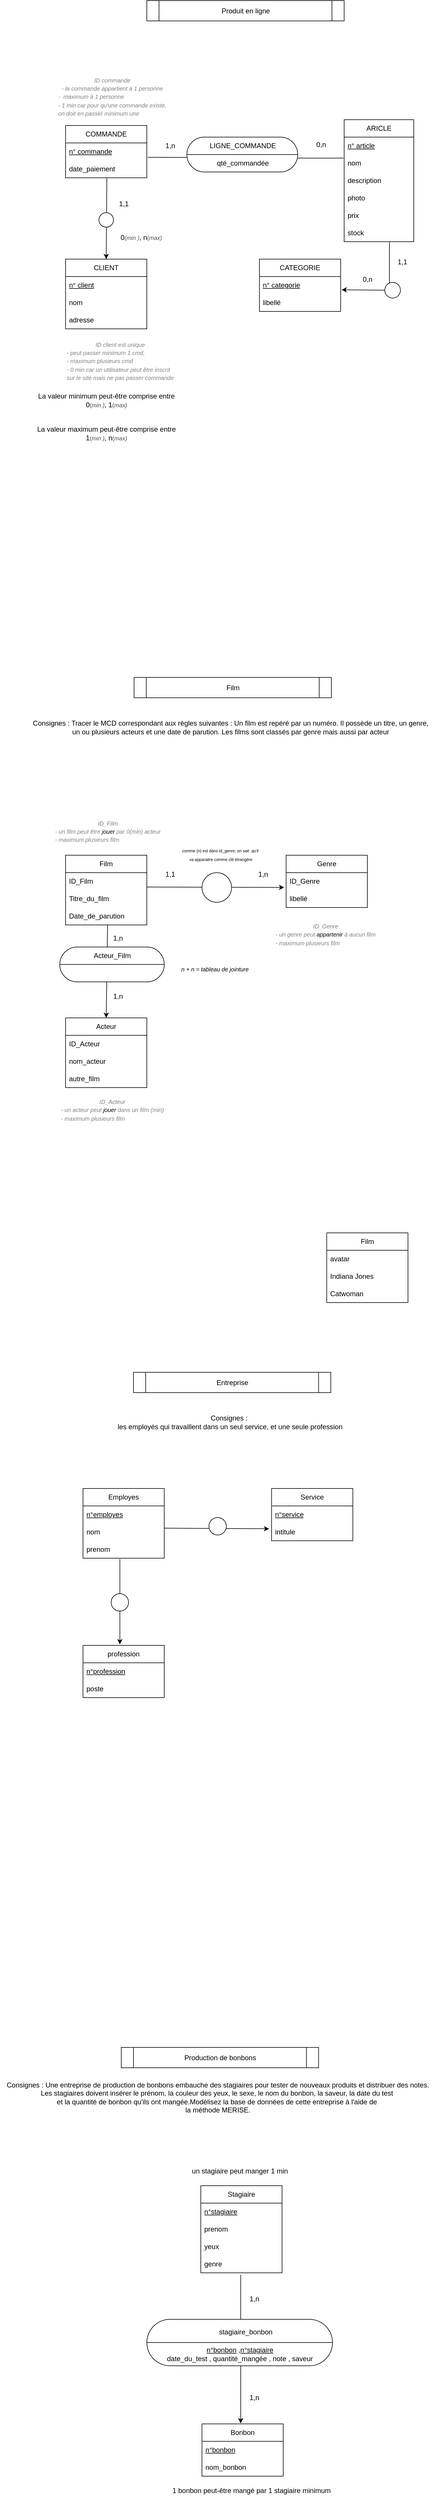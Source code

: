 <mxfile version="21.6.3" type="device">
  <diagram name="Page-1" id="EnhoBgYIvhXJ86crK59D">
    <mxGraphModel dx="1434" dy="707" grid="1" gridSize="10" guides="1" tooltips="1" connect="1" arrows="1" fold="1" page="1" pageScale="1" pageWidth="827" pageHeight="1169" math="0" shadow="0">
      <root>
        <mxCell id="0" />
        <mxCell id="1" parent="0" />
        <mxCell id="m8AHKClEKXUEh3VJ6OTH-3" value="COMMANDE" style="swimlane;fontStyle=0;childLayout=stackLayout;horizontal=1;startSize=30;horizontalStack=0;resizeParent=1;resizeParentMax=0;resizeLast=0;collapsible=1;marginBottom=0;whiteSpace=wrap;html=1;" parent="1" vertex="1">
          <mxGeometry x="130" y="254" width="140" height="90" as="geometry" />
        </mxCell>
        <mxCell id="m8AHKClEKXUEh3VJ6OTH-4" value="&lt;u&gt;n° commande&lt;/u&gt;" style="text;strokeColor=none;fillColor=none;align=left;verticalAlign=middle;spacingLeft=4;spacingRight=4;overflow=hidden;points=[[0,0.5],[1,0.5]];portConstraint=eastwest;rotatable=0;whiteSpace=wrap;html=1;" parent="m8AHKClEKXUEh3VJ6OTH-3" vertex="1">
          <mxGeometry y="30" width="140" height="30" as="geometry" />
        </mxCell>
        <mxCell id="m8AHKClEKXUEh3VJ6OTH-5" value="date_paiement" style="text;strokeColor=none;fillColor=none;align=left;verticalAlign=middle;spacingLeft=4;spacingRight=4;overflow=hidden;points=[[0,0.5],[1,0.5]];portConstraint=eastwest;rotatable=0;whiteSpace=wrap;html=1;" parent="m8AHKClEKXUEh3VJ6OTH-3" vertex="1">
          <mxGeometry y="60" width="140" height="30" as="geometry" />
        </mxCell>
        <mxCell id="m8AHKClEKXUEh3VJ6OTH-7" value="CLIENT" style="swimlane;fontStyle=0;childLayout=stackLayout;horizontal=1;startSize=30;horizontalStack=0;resizeParent=1;resizeParentMax=0;resizeLast=0;collapsible=1;marginBottom=0;whiteSpace=wrap;html=1;" parent="1" vertex="1">
          <mxGeometry x="130" y="484" width="140" height="120" as="geometry" />
        </mxCell>
        <mxCell id="m8AHKClEKXUEh3VJ6OTH-8" value="&lt;u style=&quot;border-color: var(--border-color);&quot;&gt;n° client&lt;/u&gt;" style="text;strokeColor=none;fillColor=none;align=left;verticalAlign=middle;spacingLeft=4;spacingRight=4;overflow=hidden;points=[[0,0.5],[1,0.5]];portConstraint=eastwest;rotatable=0;whiteSpace=wrap;html=1;" parent="m8AHKClEKXUEh3VJ6OTH-7" vertex="1">
          <mxGeometry y="30" width="140" height="30" as="geometry" />
        </mxCell>
        <mxCell id="m8AHKClEKXUEh3VJ6OTH-9" value="nom" style="text;strokeColor=none;fillColor=none;align=left;verticalAlign=middle;spacingLeft=4;spacingRight=4;overflow=hidden;points=[[0,0.5],[1,0.5]];portConstraint=eastwest;rotatable=0;whiteSpace=wrap;html=1;" parent="m8AHKClEKXUEh3VJ6OTH-7" vertex="1">
          <mxGeometry y="60" width="140" height="30" as="geometry" />
        </mxCell>
        <mxCell id="m8AHKClEKXUEh3VJ6OTH-10" value="adresse" style="text;strokeColor=none;fillColor=none;align=left;verticalAlign=middle;spacingLeft=4;spacingRight=4;overflow=hidden;points=[[0,0.5],[1,0.5]];portConstraint=eastwest;rotatable=0;whiteSpace=wrap;html=1;" parent="m8AHKClEKXUEh3VJ6OTH-7" vertex="1">
          <mxGeometry y="90" width="140" height="30" as="geometry" />
        </mxCell>
        <mxCell id="m8AHKClEKXUEh3VJ6OTH-20" value="" style="rounded=1;whiteSpace=wrap;html=1;arcSize=50;" parent="1" vertex="1">
          <mxGeometry x="339" y="274" width="191" height="60" as="geometry" />
        </mxCell>
        <mxCell id="m8AHKClEKXUEh3VJ6OTH-22" value="ARICLE" style="swimlane;fontStyle=0;childLayout=stackLayout;horizontal=1;startSize=30;horizontalStack=0;resizeParent=1;resizeParentMax=0;resizeLast=0;collapsible=1;marginBottom=0;whiteSpace=wrap;html=1;" parent="1" vertex="1">
          <mxGeometry x="610" y="244" width="120" height="210" as="geometry">
            <mxRectangle x="560" y="80" width="80" height="30" as="alternateBounds" />
          </mxGeometry>
        </mxCell>
        <mxCell id="m8AHKClEKXUEh3VJ6OTH-23" value="&lt;u style=&quot;border-color: var(--border-color);&quot;&gt;n° article&lt;/u&gt;" style="text;strokeColor=none;fillColor=none;align=left;verticalAlign=middle;spacingLeft=4;spacingRight=4;overflow=hidden;points=[[0,0.5],[1,0.5]];portConstraint=eastwest;rotatable=0;whiteSpace=wrap;html=1;" parent="m8AHKClEKXUEh3VJ6OTH-22" vertex="1">
          <mxGeometry y="30" width="120" height="30" as="geometry" />
        </mxCell>
        <mxCell id="m8AHKClEKXUEh3VJ6OTH-24" value="nom" style="text;strokeColor=none;fillColor=none;align=left;verticalAlign=middle;spacingLeft=4;spacingRight=4;overflow=hidden;points=[[0,0.5],[1,0.5]];portConstraint=eastwest;rotatable=0;whiteSpace=wrap;html=1;" parent="m8AHKClEKXUEh3VJ6OTH-22" vertex="1">
          <mxGeometry y="60" width="120" height="30" as="geometry" />
        </mxCell>
        <mxCell id="m8AHKClEKXUEh3VJ6OTH-25" value="description" style="text;strokeColor=none;fillColor=none;align=left;verticalAlign=middle;spacingLeft=4;spacingRight=4;overflow=hidden;points=[[0,0.5],[1,0.5]];portConstraint=eastwest;rotatable=0;whiteSpace=wrap;html=1;" parent="m8AHKClEKXUEh3VJ6OTH-22" vertex="1">
          <mxGeometry y="90" width="120" height="30" as="geometry" />
        </mxCell>
        <mxCell id="m8AHKClEKXUEh3VJ6OTH-26" value="photo" style="text;strokeColor=none;fillColor=none;align=left;verticalAlign=middle;spacingLeft=4;spacingRight=4;overflow=hidden;points=[[0,0.5],[1,0.5]];portConstraint=eastwest;rotatable=0;whiteSpace=wrap;html=1;" parent="m8AHKClEKXUEh3VJ6OTH-22" vertex="1">
          <mxGeometry y="120" width="120" height="30" as="geometry" />
        </mxCell>
        <mxCell id="m8AHKClEKXUEh3VJ6OTH-27" value="prix" style="text;strokeColor=none;fillColor=none;align=left;verticalAlign=middle;spacingLeft=4;spacingRight=4;overflow=hidden;points=[[0,0.5],[1,0.5]];portConstraint=eastwest;rotatable=0;whiteSpace=wrap;html=1;" parent="m8AHKClEKXUEh3VJ6OTH-22" vertex="1">
          <mxGeometry y="150" width="120" height="30" as="geometry" />
        </mxCell>
        <mxCell id="m8AHKClEKXUEh3VJ6OTH-28" value="stock" style="text;strokeColor=none;fillColor=none;align=left;verticalAlign=middle;spacingLeft=4;spacingRight=4;overflow=hidden;points=[[0,0.5],[1,0.5]];portConstraint=eastwest;rotatable=0;whiteSpace=wrap;html=1;" parent="m8AHKClEKXUEh3VJ6OTH-22" vertex="1">
          <mxGeometry y="180" width="120" height="30" as="geometry" />
        </mxCell>
        <mxCell id="m8AHKClEKXUEh3VJ6OTH-29" value="CATEGORIE" style="swimlane;fontStyle=0;childLayout=stackLayout;horizontal=1;startSize=30;horizontalStack=0;resizeParent=1;resizeParentMax=0;resizeLast=0;collapsible=1;marginBottom=0;whiteSpace=wrap;html=1;" parent="1" vertex="1">
          <mxGeometry x="464" y="484" width="140" height="90" as="geometry" />
        </mxCell>
        <mxCell id="m8AHKClEKXUEh3VJ6OTH-30" value="&lt;u style=&quot;border-color: var(--border-color);&quot;&gt;n° categorie&lt;/u&gt;" style="text;strokeColor=none;fillColor=none;align=left;verticalAlign=middle;spacingLeft=4;spacingRight=4;overflow=hidden;points=[[0,0.5],[1,0.5]];portConstraint=eastwest;rotatable=0;whiteSpace=wrap;html=1;" parent="m8AHKClEKXUEh3VJ6OTH-29" vertex="1">
          <mxGeometry y="30" width="140" height="30" as="geometry" />
        </mxCell>
        <mxCell id="m8AHKClEKXUEh3VJ6OTH-31" value="libellé" style="text;strokeColor=none;fillColor=none;align=left;verticalAlign=middle;spacingLeft=4;spacingRight=4;overflow=hidden;points=[[0,0.5],[1,0.5]];portConstraint=eastwest;rotatable=0;whiteSpace=wrap;html=1;" parent="m8AHKClEKXUEh3VJ6OTH-29" vertex="1">
          <mxGeometry y="60" width="140" height="30" as="geometry" />
        </mxCell>
        <mxCell id="m8AHKClEKXUEh3VJ6OTH-33" value="" style="endArrow=classic;html=1;rounded=0;exitX=0.508;exitY=1.039;exitDx=0;exitDy=0;exitPerimeter=0;entryX=0.5;entryY=0;entryDx=0;entryDy=0;" parent="1" source="m8AHKClEKXUEh3VJ6OTH-5" target="m8AHKClEKXUEh3VJ6OTH-7" edge="1">
          <mxGeometry width="50" height="50" relative="1" as="geometry">
            <mxPoint x="360" y="404" as="sourcePoint" />
            <mxPoint x="410" y="354" as="targetPoint" />
          </mxGeometry>
        </mxCell>
        <mxCell id="m8AHKClEKXUEh3VJ6OTH-16" value="" style="ellipse;whiteSpace=wrap;html=1;aspect=fixed;" parent="1" vertex="1">
          <mxGeometry x="187.5" y="404" width="25" height="25" as="geometry" />
        </mxCell>
        <mxCell id="m8AHKClEKXUEh3VJ6OTH-35" value="" style="endArrow=none;html=1;rounded=0;exitX=1.012;exitY=0.824;exitDx=0;exitDy=0;exitPerimeter=0;" parent="1" source="m8AHKClEKXUEh3VJ6OTH-4" edge="1">
          <mxGeometry width="50" height="50" relative="1" as="geometry">
            <mxPoint x="360" y="404" as="sourcePoint" />
            <mxPoint x="340" y="309" as="targetPoint" />
          </mxGeometry>
        </mxCell>
        <mxCell id="m8AHKClEKXUEh3VJ6OTH-36" value="" style="endArrow=none;html=1;rounded=0;entryX=0.998;entryY=0.603;entryDx=0;entryDy=0;exitX=-0.01;exitY=0.206;exitDx=0;exitDy=0;exitPerimeter=0;entryPerimeter=0;" parent="1" source="m8AHKClEKXUEh3VJ6OTH-24" target="m8AHKClEKXUEh3VJ6OTH-20" edge="1">
          <mxGeometry width="50" height="50" relative="1" as="geometry">
            <mxPoint x="340" y="364" as="sourcePoint" />
            <mxPoint x="390" y="314" as="targetPoint" />
          </mxGeometry>
        </mxCell>
        <mxCell id="m8AHKClEKXUEh3VJ6OTH-37" value="" style="endArrow=none;html=1;rounded=0;entryX=0.65;entryY=1.038;entryDx=0;entryDy=0;entryPerimeter=0;" parent="1" target="m8AHKClEKXUEh3VJ6OTH-28" edge="1">
          <mxGeometry width="50" height="50" relative="1" as="geometry">
            <mxPoint x="688" y="534" as="sourcePoint" />
            <mxPoint x="380" y="284" as="targetPoint" />
          </mxGeometry>
        </mxCell>
        <mxCell id="m8AHKClEKXUEh3VJ6OTH-38" value="" style="ellipse;whiteSpace=wrap;html=1;aspect=fixed;" parent="1" vertex="1">
          <mxGeometry x="680" y="524" width="27" height="27" as="geometry" />
        </mxCell>
        <mxCell id="m8AHKClEKXUEh3VJ6OTH-40" value="" style="endArrow=classic;html=1;rounded=0;exitX=0;exitY=0.5;exitDx=0;exitDy=0;entryX=1.011;entryY=0.76;entryDx=0;entryDy=0;entryPerimeter=0;" parent="1" source="m8AHKClEKXUEh3VJ6OTH-38" target="m8AHKClEKXUEh3VJ6OTH-30" edge="1">
          <mxGeometry width="50" height="50" relative="1" as="geometry">
            <mxPoint x="600" y="484" as="sourcePoint" />
            <mxPoint x="650" y="434" as="targetPoint" />
          </mxGeometry>
        </mxCell>
        <mxCell id="m8AHKClEKXUEh3VJ6OTH-41" value="" style="endArrow=none;html=1;rounded=0;exitX=0;exitY=0.5;exitDx=0;exitDy=0;entryX=1;entryY=0.5;entryDx=0;entryDy=0;" parent="1" source="m8AHKClEKXUEh3VJ6OTH-20" target="m8AHKClEKXUEh3VJ6OTH-20" edge="1">
          <mxGeometry width="50" height="50" relative="1" as="geometry">
            <mxPoint x="410" y="424" as="sourcePoint" />
            <mxPoint x="460" y="374" as="targetPoint" />
          </mxGeometry>
        </mxCell>
        <mxCell id="m8AHKClEKXUEh3VJ6OTH-42" value="LIGNE_COMMANDE" style="text;html=1;align=center;verticalAlign=middle;resizable=0;points=[];autosize=1;strokeColor=none;fillColor=none;" parent="1" vertex="1">
          <mxGeometry x="364.5" y="274" width="140" height="30" as="geometry" />
        </mxCell>
        <mxCell id="m8AHKClEKXUEh3VJ6OTH-43" value="qté_commandée" style="text;html=1;align=center;verticalAlign=middle;resizable=0;points=[];autosize=1;strokeColor=none;fillColor=none;" parent="1" vertex="1">
          <mxGeometry x="379.5" y="304" width="110" height="30" as="geometry" />
        </mxCell>
        <mxCell id="m8AHKClEKXUEh3VJ6OTH-44" value="1,1" style="text;html=1;align=center;verticalAlign=middle;resizable=0;points=[];autosize=1;strokeColor=none;fillColor=none;" parent="1" vertex="1">
          <mxGeometry x="210" y="374" width="40" height="30" as="geometry" />
        </mxCell>
        <mxCell id="m8AHKClEKXUEh3VJ6OTH-45" value="&lt;font style=&quot;&quot;&gt;0&lt;/font&gt;&lt;font color=&quot;#4d4d4d&quot; style=&quot;font-size: 10px;&quot;&gt;(&lt;i&gt;min )&lt;/i&gt;&lt;/font&gt;, n&lt;font color=&quot;#4d4d4d&quot; style=&quot;font-size: 10px;&quot;&gt;(&lt;i style=&quot;border-color: var(--border-color);&quot;&gt;max)&lt;/i&gt;&lt;/font&gt;" style="text;html=1;align=center;verticalAlign=middle;resizable=0;points=[];autosize=1;strokeColor=none;fillColor=none;" parent="1" vertex="1">
          <mxGeometry x="215" y="432" width="90" height="30" as="geometry" />
        </mxCell>
        <mxCell id="m8AHKClEKXUEh3VJ6OTH-46" value="1,n" style="text;html=1;align=center;verticalAlign=middle;resizable=0;points=[];autosize=1;strokeColor=none;fillColor=none;" parent="1" vertex="1">
          <mxGeometry x="290" y="274" width="40" height="30" as="geometry" />
        </mxCell>
        <mxCell id="m8AHKClEKXUEh3VJ6OTH-47" value="0,n" style="text;html=1;align=center;verticalAlign=middle;resizable=0;points=[];autosize=1;strokeColor=none;fillColor=none;" parent="1" vertex="1">
          <mxGeometry x="550" y="272" width="40" height="30" as="geometry" />
        </mxCell>
        <mxCell id="m8AHKClEKXUEh3VJ6OTH-48" value="1,1" style="text;html=1;align=center;verticalAlign=middle;resizable=0;points=[];autosize=1;strokeColor=none;fillColor=none;" parent="1" vertex="1">
          <mxGeometry x="690" y="474" width="40" height="30" as="geometry" />
        </mxCell>
        <mxCell id="m8AHKClEKXUEh3VJ6OTH-49" value="0,n" style="text;html=1;align=center;verticalAlign=middle;resizable=0;points=[];autosize=1;strokeColor=none;fillColor=none;" parent="1" vertex="1">
          <mxGeometry x="630" y="504" width="40" height="30" as="geometry" />
        </mxCell>
        <mxCell id="m8AHKClEKXUEh3VJ6OTH-50" value="&lt;div style=&quot;text-align: center;&quot;&gt;&lt;i style=&quot;background-color: initial;&quot;&gt;&lt;font style=&quot;font-size: 10px;&quot; color=&quot;#808080&quot;&gt;ID client est unique&lt;/font&gt;&lt;/i&gt;&lt;/div&gt;&lt;i&gt;&lt;font style=&quot;font-size: 10px;&quot; color=&quot;#808080&quot;&gt;- peut passer minimum 1 cmd, &lt;br&gt;- maximum plusieurs cmd&lt;br&gt;- 0 min car un utilisateur peut être inscrit &lt;br&gt;sur le site mais ne pas passer commande&lt;br&gt;&lt;/font&gt;&lt;/i&gt;" style="text;html=1;align=left;verticalAlign=middle;resizable=0;points=[];autosize=1;strokeColor=none;fillColor=none;" parent="1" vertex="1">
          <mxGeometry x="130" y="614" width="210" height="90" as="geometry" />
        </mxCell>
        <mxCell id="m8AHKClEKXUEh3VJ6OTH-51" value="&lt;i style=&quot;border-color: var(--border-color);&quot;&gt;&lt;font style=&quot;border-color: var(--border-color); font-size: 10px;&quot; color=&quot;#808080&quot;&gt;ID commande&lt;br&gt;&lt;i style=&quot;text-align: left; background-color: initial; color: rgb(0, 0, 0); font-size: 12px; border-color: var(--border-color);&quot;&gt;&lt;font style=&quot;border-color: var(--border-color); font-size: 10px;&quot; color=&quot;#808080&quot;&gt;- la commande appartient à 1 personne&lt;/font&gt;&lt;/i&gt;&lt;br&gt;&lt;div style=&quot;text-align: left;&quot;&gt;&lt;i style=&quot;background-color: initial; color: rgb(0, 0, 0); font-size: 12px; border-color: var(--border-color);&quot;&gt;&lt;font style=&quot;border-color: var(--border-color); font-size: 10px;&quot; color=&quot;#808080&quot;&gt;-&amp;nbsp; maximum à 1 personne&lt;/font&gt;&lt;/i&gt;&lt;/div&gt;&lt;div style=&quot;text-align: left;&quot;&gt;&lt;i style=&quot;background-color: initial; color: rgb(0, 0, 0); font-size: 12px; border-color: var(--border-color);&quot;&gt;&lt;font style=&quot;border-color: var(--border-color); font-size: 10px;&quot; color=&quot;#808080&quot;&gt;&lt;i style=&quot;border-color: var(--border-color); color: rgb(0, 0, 0); font-size: 12px;&quot;&gt;&lt;font style=&quot;border-color: var(--border-color); font-size: 10px;&quot; color=&quot;#808080&quot;&gt;- 1 min car pour qu&#39;une commande existe,&lt;br style=&quot;border-color: var(--border-color);&quot;&gt;on doit en passer minimum une&lt;/font&gt;&lt;/i&gt;&lt;br&gt;&lt;/font&gt;&lt;/i&gt;&lt;/div&gt;&lt;/font&gt;&lt;/i&gt;" style="text;html=1;align=center;verticalAlign=middle;resizable=0;points=[];autosize=1;strokeColor=none;fillColor=none;" parent="1" vertex="1">
          <mxGeometry x="105" y="159" width="210" height="90" as="geometry" />
        </mxCell>
        <mxCell id="m8AHKClEKXUEh3VJ6OTH-52" value="La valeur minimum peut-être comprise entre&lt;br&gt;&lt;font style=&quot;border-color: var(--border-color); color: rgb(0, 0, 0); font-family: Helvetica; font-size: 12px; font-style: normal; font-variant-ligatures: normal; font-variant-caps: normal; font-weight: 400; letter-spacing: normal; orphans: 2; text-align: center; text-indent: 0px; text-transform: none; widows: 2; word-spacing: 0px; -webkit-text-stroke-width: 0px; background-color: rgb(251, 251, 251); text-decoration-thickness: initial; text-decoration-style: initial; text-decoration-color: initial;&quot;&gt;0&lt;/font&gt;&lt;font style=&quot;border-color: var(--border-color); font-family: Helvetica; font-style: normal; font-variant-ligatures: normal; font-variant-caps: normal; font-weight: 400; letter-spacing: normal; orphans: 2; text-align: center; text-indent: 0px; text-transform: none; widows: 2; word-spacing: 0px; -webkit-text-stroke-width: 0px; background-color: rgb(251, 251, 251); text-decoration-thickness: initial; text-decoration-style: initial; text-decoration-color: initial; font-size: 10px;&quot; color=&quot;#4d4d4d&quot;&gt;(&lt;i style=&quot;border-color: var(--border-color);&quot;&gt;min )&lt;/i&gt;&lt;/font&gt;&lt;span style=&quot;color: rgb(0, 0, 0); font-family: Helvetica; font-size: 12px; font-style: normal; font-variant-ligatures: normal; font-variant-caps: normal; font-weight: 400; letter-spacing: normal; orphans: 2; text-align: center; text-indent: 0px; text-transform: none; widows: 2; word-spacing: 0px; -webkit-text-stroke-width: 0px; background-color: rgb(251, 251, 251); text-decoration-thickness: initial; text-decoration-style: initial; text-decoration-color: initial; float: none; display: inline !important;&quot;&gt;, 1&lt;/span&gt;&lt;font style=&quot;border-color: var(--border-color); font-family: Helvetica; font-style: normal; font-variant-ligatures: normal; font-variant-caps: normal; font-weight: 400; letter-spacing: normal; orphans: 2; text-align: center; text-indent: 0px; text-transform: none; widows: 2; word-spacing: 0px; -webkit-text-stroke-width: 0px; background-color: rgb(251, 251, 251); text-decoration-thickness: initial; text-decoration-style: initial; text-decoration-color: initial; font-size: 10px;&quot; color=&quot;#4d4d4d&quot;&gt;(&lt;i style=&quot;border-color: var(--border-color);&quot;&gt;max)&lt;/i&gt;&lt;/font&gt;&lt;br&gt;" style="text;html=1;align=center;verticalAlign=middle;resizable=0;points=[];autosize=1;strokeColor=none;fillColor=none;" parent="1" vertex="1">
          <mxGeometry x="70" y="707" width="260" height="40" as="geometry" />
        </mxCell>
        <mxCell id="m8AHKClEKXUEh3VJ6OTH-53" value="La valeur maximum peut-être comprise entre&lt;br style=&quot;border-color: var(--border-color);&quot;&gt;&lt;font style=&quot;border-color: var(--border-color);&quot;&gt;1&lt;/font&gt;&lt;font style=&quot;border-color: var(--border-color); font-size: 10px;&quot; color=&quot;#4d4d4d&quot;&gt;(&lt;i style=&quot;border-color: var(--border-color);&quot;&gt;min )&lt;/i&gt;&lt;/font&gt;, n&lt;font style=&quot;border-color: var(--border-color); font-size: 10px;&quot; color=&quot;#4d4d4d&quot;&gt;(&lt;i style=&quot;border-color: var(--border-color);&quot;&gt;max)&lt;/i&gt;&lt;/font&gt;" style="text;html=1;align=center;verticalAlign=middle;resizable=0;points=[];autosize=1;strokeColor=none;fillColor=none;" parent="1" vertex="1">
          <mxGeometry x="70" y="764" width="260" height="40" as="geometry" />
        </mxCell>
        <mxCell id="m8AHKClEKXUEh3VJ6OTH-57" value="" style="shape=process;whiteSpace=wrap;html=1;backgroundOutline=1;size=0.062;" parent="1" vertex="1">
          <mxGeometry x="270" y="39" width="340" height="35" as="geometry" />
        </mxCell>
        <mxCell id="m8AHKClEKXUEh3VJ6OTH-58" value="Produit en ligne" style="text;html=1;align=center;verticalAlign=middle;resizable=0;points=[];autosize=1;strokeColor=none;fillColor=none;" parent="1" vertex="1">
          <mxGeometry x="385" y="41.5" width="110" height="30" as="geometry" />
        </mxCell>
        <mxCell id="m8AHKClEKXUEh3VJ6OTH-59" value="" style="shape=process;whiteSpace=wrap;html=1;backgroundOutline=1;size=0.062;" parent="1" vertex="1">
          <mxGeometry x="248" y="1204" width="340" height="35" as="geometry" />
        </mxCell>
        <mxCell id="m8AHKClEKXUEh3VJ6OTH-60" value="Film" style="text;html=1;align=center;verticalAlign=middle;resizable=0;points=[];autosize=1;strokeColor=none;fillColor=none;" parent="1" vertex="1">
          <mxGeometry x="393" y="1206.5" width="50" height="30" as="geometry" />
        </mxCell>
        <mxCell id="m8AHKClEKXUEh3VJ6OTH-62" value="Film" style="swimlane;fontStyle=0;childLayout=stackLayout;horizontal=1;startSize=30;horizontalStack=0;resizeParent=1;resizeParentMax=0;resizeLast=0;collapsible=1;marginBottom=0;whiteSpace=wrap;html=1;" parent="1" vertex="1">
          <mxGeometry x="130" y="1510" width="140" height="120" as="geometry" />
        </mxCell>
        <mxCell id="m8AHKClEKXUEh3VJ6OTH-63" value="&lt;span style=&quot;&quot;&gt;ID_Film&lt;/span&gt;" style="text;strokeColor=none;fillColor=none;align=left;verticalAlign=middle;spacingLeft=4;spacingRight=4;overflow=hidden;points=[[0,0.5],[1,0.5]];portConstraint=eastwest;rotatable=0;whiteSpace=wrap;html=1;labelBackgroundColor=none;" parent="m8AHKClEKXUEh3VJ6OTH-62" vertex="1">
          <mxGeometry y="30" width="140" height="30" as="geometry" />
        </mxCell>
        <mxCell id="m8AHKClEKXUEh3VJ6OTH-90" value="Titre_du_film" style="text;strokeColor=none;fillColor=none;align=left;verticalAlign=middle;spacingLeft=4;spacingRight=4;overflow=hidden;points=[[0,0.5],[1,0.5]];portConstraint=eastwest;rotatable=0;whiteSpace=wrap;html=1;" parent="m8AHKClEKXUEh3VJ6OTH-62" vertex="1">
          <mxGeometry y="60" width="140" height="30" as="geometry" />
        </mxCell>
        <mxCell id="m8AHKClEKXUEh3VJ6OTH-64" value="Date_de_parution" style="text;strokeColor=none;fillColor=none;align=left;verticalAlign=middle;spacingLeft=4;spacingRight=4;overflow=hidden;points=[[0,0.5],[1,0.5]];portConstraint=eastwest;rotatable=0;whiteSpace=wrap;html=1;" parent="m8AHKClEKXUEh3VJ6OTH-62" vertex="1">
          <mxGeometry y="90" width="140" height="30" as="geometry" />
        </mxCell>
        <mxCell id="m8AHKClEKXUEh3VJ6OTH-66" value="Genre" style="swimlane;fontStyle=0;childLayout=stackLayout;horizontal=1;startSize=30;horizontalStack=0;resizeParent=1;resizeParentMax=0;resizeLast=0;collapsible=1;marginBottom=0;whiteSpace=wrap;html=1;" parent="1" vertex="1">
          <mxGeometry x="510" y="1510" width="140" height="90" as="geometry" />
        </mxCell>
        <mxCell id="m8AHKClEKXUEh3VJ6OTH-67" value="ID_Genre" style="text;strokeColor=none;fillColor=none;align=left;verticalAlign=middle;spacingLeft=4;spacingRight=4;overflow=hidden;points=[[0,0.5],[1,0.5]];portConstraint=eastwest;rotatable=0;whiteSpace=wrap;html=1;" parent="m8AHKClEKXUEh3VJ6OTH-66" vertex="1">
          <mxGeometry y="30" width="140" height="30" as="geometry" />
        </mxCell>
        <mxCell id="m8AHKClEKXUEh3VJ6OTH-68" value="libellé" style="text;strokeColor=none;fillColor=none;align=left;verticalAlign=middle;spacingLeft=4;spacingRight=4;overflow=hidden;points=[[0,0.5],[1,0.5]];portConstraint=eastwest;rotatable=0;whiteSpace=wrap;html=1;" parent="m8AHKClEKXUEh3VJ6OTH-66" vertex="1">
          <mxGeometry y="60" width="140" height="30" as="geometry" />
        </mxCell>
        <mxCell id="m8AHKClEKXUEh3VJ6OTH-88" style="edgeStyle=orthogonalEdgeStyle;rounded=0;orthogonalLoop=1;jettySize=auto;html=1;exitX=0.5;exitY=0;exitDx=0;exitDy=0;" parent="1" source="m8AHKClEKXUEh3VJ6OTH-70" edge="1">
          <mxGeometry relative="1" as="geometry">
            <mxPoint x="200.286" y="1789.714" as="targetPoint" />
          </mxGeometry>
        </mxCell>
        <mxCell id="m8AHKClEKXUEh3VJ6OTH-70" value="Acteur" style="swimlane;fontStyle=0;childLayout=stackLayout;horizontal=1;startSize=30;horizontalStack=0;resizeParent=1;resizeParentMax=0;resizeLast=0;collapsible=1;marginBottom=0;whiteSpace=wrap;html=1;" parent="1" vertex="1">
          <mxGeometry x="130" y="1790" width="140" height="120" as="geometry" />
        </mxCell>
        <mxCell id="m8AHKClEKXUEh3VJ6OTH-71" value="ID_Acteur" style="text;strokeColor=none;fillColor=none;align=left;verticalAlign=middle;spacingLeft=4;spacingRight=4;overflow=hidden;points=[[0,0.5],[1,0.5]];portConstraint=eastwest;rotatable=0;whiteSpace=wrap;html=1;" parent="m8AHKClEKXUEh3VJ6OTH-70" vertex="1">
          <mxGeometry y="30" width="140" height="30" as="geometry" />
        </mxCell>
        <mxCell id="m8AHKClEKXUEh3VJ6OTH-72" value="nom_acteur" style="text;strokeColor=none;fillColor=none;align=left;verticalAlign=middle;spacingLeft=4;spacingRight=4;overflow=hidden;points=[[0,0.5],[1,0.5]];portConstraint=eastwest;rotatable=0;whiteSpace=wrap;html=1;" parent="m8AHKClEKXUEh3VJ6OTH-70" vertex="1">
          <mxGeometry y="60" width="140" height="30" as="geometry" />
        </mxCell>
        <mxCell id="m8AHKClEKXUEh3VJ6OTH-73" value="autre_film" style="text;strokeColor=none;fillColor=none;align=left;verticalAlign=middle;spacingLeft=4;spacingRight=4;overflow=hidden;points=[[0,0.5],[1,0.5]];portConstraint=eastwest;rotatable=0;whiteSpace=wrap;html=1;" parent="m8AHKClEKXUEh3VJ6OTH-70" vertex="1">
          <mxGeometry y="90" width="140" height="30" as="geometry" />
        </mxCell>
        <mxCell id="m8AHKClEKXUEh3VJ6OTH-74" value="" style="endArrow=classic;html=1;rounded=0;exitX=1.002;exitY=0.824;exitDx=0;exitDy=0;exitPerimeter=0;entryX=-0.023;entryY=0.848;entryDx=0;entryDy=0;entryPerimeter=0;" parent="1" source="m8AHKClEKXUEh3VJ6OTH-63" target="m8AHKClEKXUEh3VJ6OTH-67" edge="1">
          <mxGeometry width="50" height="50" relative="1" as="geometry">
            <mxPoint x="480" y="1550" as="sourcePoint" />
            <mxPoint x="530" y="1500" as="targetPoint" />
          </mxGeometry>
        </mxCell>
        <mxCell id="m8AHKClEKXUEh3VJ6OTH-75" value="1,n" style="text;html=1;align=center;verticalAlign=middle;resizable=0;points=[];autosize=1;strokeColor=none;fillColor=none;" parent="1" vertex="1">
          <mxGeometry x="450" y="1528" width="40" height="30" as="geometry" />
        </mxCell>
        <mxCell id="m8AHKClEKXUEh3VJ6OTH-76" value="1,1" style="text;html=1;align=center;verticalAlign=middle;resizable=0;points=[];autosize=1;strokeColor=none;fillColor=none;" parent="1" vertex="1">
          <mxGeometry x="290" y="1528" width="40" height="30" as="geometry" />
        </mxCell>
        <mxCell id="m8AHKClEKXUEh3VJ6OTH-77" value="" style="ellipse;whiteSpace=wrap;html=1;aspect=fixed;" parent="1" vertex="1">
          <mxGeometry x="365" y="1540" width="51" height="51" as="geometry" />
        </mxCell>
        <mxCell id="m8AHKClEKXUEh3VJ6OTH-79" value="" style="endArrow=classic;html=1;rounded=0;entryX=0.5;entryY=0;entryDx=0;entryDy=0;exitX=0.517;exitY=0.99;exitDx=0;exitDy=0;exitPerimeter=0;" parent="1" source="m8AHKClEKXUEh3VJ6OTH-64" target="m8AHKClEKXUEh3VJ6OTH-70" edge="1">
          <mxGeometry width="50" height="50" relative="1" as="geometry">
            <mxPoint x="203" y="1600" as="sourcePoint" />
            <mxPoint x="530" y="1640" as="targetPoint" />
          </mxGeometry>
        </mxCell>
        <mxCell id="m8AHKClEKXUEh3VJ6OTH-82" value="1,n" style="text;html=1;align=center;verticalAlign=middle;resizable=0;points=[];autosize=1;strokeColor=none;fillColor=none;" parent="1" vertex="1">
          <mxGeometry x="200" y="1738" width="40" height="30" as="geometry" />
        </mxCell>
        <mxCell id="m8AHKClEKXUEh3VJ6OTH-83" value="1,n" style="text;html=1;align=center;verticalAlign=middle;resizable=0;points=[];autosize=1;strokeColor=none;fillColor=none;" parent="1" vertex="1">
          <mxGeometry x="200" y="1638" width="40" height="30" as="geometry" />
        </mxCell>
        <mxCell id="m8AHKClEKXUEh3VJ6OTH-84" value="Film" style="swimlane;fontStyle=0;childLayout=stackLayout;horizontal=1;startSize=30;horizontalStack=0;resizeParent=1;resizeParentMax=0;resizeLast=0;collapsible=1;marginBottom=0;whiteSpace=wrap;html=1;" parent="1" vertex="1">
          <mxGeometry x="580" y="2160" width="140" height="120" as="geometry" />
        </mxCell>
        <mxCell id="m8AHKClEKXUEh3VJ6OTH-85" value="avatar" style="text;strokeColor=none;fillColor=none;align=left;verticalAlign=middle;spacingLeft=4;spacingRight=4;overflow=hidden;points=[[0,0.5],[1,0.5]];portConstraint=eastwest;rotatable=0;whiteSpace=wrap;html=1;" parent="m8AHKClEKXUEh3VJ6OTH-84" vertex="1">
          <mxGeometry y="30" width="140" height="30" as="geometry" />
        </mxCell>
        <mxCell id="m8AHKClEKXUEh3VJ6OTH-86" value="Indiana Jones" style="text;strokeColor=none;fillColor=none;align=left;verticalAlign=middle;spacingLeft=4;spacingRight=4;overflow=hidden;points=[[0,0.5],[1,0.5]];portConstraint=eastwest;rotatable=0;whiteSpace=wrap;html=1;" parent="m8AHKClEKXUEh3VJ6OTH-84" vertex="1">
          <mxGeometry y="60" width="140" height="30" as="geometry" />
        </mxCell>
        <mxCell id="m8AHKClEKXUEh3VJ6OTH-87" value="Catwoman" style="text;strokeColor=none;fillColor=none;align=left;verticalAlign=middle;spacingLeft=4;spacingRight=4;overflow=hidden;points=[[0,0.5],[1,0.5]];portConstraint=eastwest;rotatable=0;whiteSpace=wrap;html=1;" parent="m8AHKClEKXUEh3VJ6OTH-84" vertex="1">
          <mxGeometry y="90" width="140" height="30" as="geometry" />
        </mxCell>
        <mxCell id="m8AHKClEKXUEh3VJ6OTH-91" value="&lt;div style=&quot;text-align: center;&quot;&gt;&lt;i style=&quot;background-color: initial;&quot;&gt;&lt;font style=&quot;font-size: 10px;&quot; color=&quot;#808080&quot;&gt;ID_Genre&lt;/font&gt;&lt;/i&gt;&lt;/div&gt;&lt;i&gt;&lt;font style=&quot;font-size: 10px;&quot; color=&quot;#808080&quot;&gt;- un genre peut &lt;/font&gt;&lt;font style=&quot;font-size: 10px;&quot;&gt;appartenir&lt;/font&gt;&lt;font style=&quot;font-size: 10px;&quot; color=&quot;#808080&quot;&gt; à aucun film&lt;br&gt;- maximum plusieurs film&lt;br&gt;&lt;br&gt;&lt;/font&gt;&lt;/i&gt;" style="text;html=1;align=left;verticalAlign=middle;resizable=0;points=[];autosize=1;strokeColor=none;fillColor=none;" parent="1" vertex="1">
          <mxGeometry x="490" y="1618" width="200" height="70" as="geometry" />
        </mxCell>
        <mxCell id="m8AHKClEKXUEh3VJ6OTH-92" value="&lt;div style=&quot;text-align: center;&quot;&gt;&lt;i style=&quot;background-color: initial;&quot;&gt;&lt;font style=&quot;font-size: 10px;&quot; color=&quot;#808080&quot;&gt;ID_Acteur&lt;/font&gt;&lt;/i&gt;&lt;/div&gt;&lt;i&gt;&lt;font style=&quot;font-size: 10px;&quot; color=&quot;#808080&quot;&gt;- un acteur peut &lt;/font&gt;&lt;font style=&quot;font-size: 10px;&quot;&gt;jouer&lt;/font&gt;&lt;font style=&quot;font-size: 10px;&quot; color=&quot;#808080&quot;&gt; dans un film (min)&lt;br&gt;- maximum plusieurs film&lt;br&gt;&lt;br&gt;&lt;/font&gt;&lt;/i&gt;" style="text;html=1;align=left;verticalAlign=middle;resizable=0;points=[];autosize=1;strokeColor=none;fillColor=none;" parent="1" vertex="1">
          <mxGeometry x="120" y="1920" width="200" height="70" as="geometry" />
        </mxCell>
        <mxCell id="m8AHKClEKXUEh3VJ6OTH-94" value="&lt;i&gt;&lt;font style=&quot;font-size: 10px;&quot;&gt;n + n = tableau de jointure&lt;/font&gt;&lt;/i&gt;" style="text;html=1;align=center;verticalAlign=middle;resizable=0;points=[];autosize=1;strokeColor=none;fillColor=none;" parent="1" vertex="1">
          <mxGeometry x="317" y="1690.5" width="140" height="30" as="geometry" />
        </mxCell>
        <mxCell id="m8AHKClEKXUEh3VJ6OTH-95" value="&lt;div style=&quot;text-align: center;&quot;&gt;&lt;i style=&quot;background-color: initial;&quot;&gt;&lt;font style=&quot;font-size: 10px;&quot; color=&quot;#808080&quot;&gt;ID_Film&lt;/font&gt;&lt;/i&gt;&lt;/div&gt;&lt;i&gt;&lt;font style=&quot;font-size: 10px;&quot; color=&quot;#808080&quot;&gt;- un film peut être&amp;nbsp;&lt;/font&gt;&lt;font style=&quot;font-size: 10px;&quot;&gt;jouer&lt;/font&gt;&lt;font style=&quot;font-size: 10px;&quot; color=&quot;#808080&quot;&gt; par 0(min) acteur&lt;br&gt;- maximum plusieurs film&lt;br&gt;&lt;br&gt;&lt;br&gt;&lt;/font&gt;&lt;/i&gt;" style="text;html=1;align=left;verticalAlign=middle;resizable=0;points=[];autosize=1;strokeColor=none;fillColor=none;" parent="1" vertex="1">
          <mxGeometry x="110" y="1438" width="210" height="90" as="geometry" />
        </mxCell>
        <mxCell id="m8AHKClEKXUEh3VJ6OTH-96" value="&lt;div&gt;Consignes : Tracer le MCD correspondant aux règles suivantes :&amp;nbsp;&lt;span style=&quot;background-color: initial;&quot;&gt;Un film est repéré par un numéro. Il possède un titre, un genre,&lt;br&gt;un ou plusieurs acteurs et une date de parution. Les films sont classés par genre mais aussi par acteur&lt;/span&gt;&lt;/div&gt;" style="text;html=1;align=center;verticalAlign=middle;resizable=0;points=[];autosize=1;strokeColor=none;fillColor=none;" parent="1" vertex="1">
          <mxGeometry x="59" y="1270" width="710" height="40" as="geometry" />
        </mxCell>
        <mxCell id="m8AHKClEKXUEh3VJ6OTH-97" value="" style="shape=process;whiteSpace=wrap;html=1;backgroundOutline=1;size=0.062;" parent="1" vertex="1">
          <mxGeometry x="247" y="2400" width="340" height="35" as="geometry" />
        </mxCell>
        <mxCell id="m8AHKClEKXUEh3VJ6OTH-98" value="Entreprise" style="text;html=1;align=center;verticalAlign=middle;resizable=0;points=[];autosize=1;strokeColor=none;fillColor=none;" parent="1" vertex="1">
          <mxGeometry x="377" y="2402.5" width="80" height="30" as="geometry" />
        </mxCell>
        <mxCell id="m8AHKClEKXUEh3VJ6OTH-99" value="&lt;div&gt;Consignes :&amp;nbsp;&lt;/div&gt;les employés qui travaillent dans un seul service, et une seule profession" style="text;html=1;align=center;verticalAlign=middle;resizable=0;points=[];autosize=1;strokeColor=none;fillColor=none;" parent="1" vertex="1">
          <mxGeometry x="208" y="2466" width="410" height="40" as="geometry" />
        </mxCell>
        <mxCell id="m8AHKClEKXUEh3VJ6OTH-100" value="Employes" style="swimlane;fontStyle=0;childLayout=stackLayout;horizontal=1;startSize=30;horizontalStack=0;resizeParent=1;resizeParentMax=0;resizeLast=0;collapsible=1;marginBottom=0;whiteSpace=wrap;html=1;" parent="1" vertex="1">
          <mxGeometry x="160" y="2600" width="140" height="120" as="geometry" />
        </mxCell>
        <mxCell id="m8AHKClEKXUEh3VJ6OTH-101" value="&lt;u&gt;n°employes&lt;/u&gt;" style="text;strokeColor=none;fillColor=none;align=left;verticalAlign=middle;spacingLeft=4;spacingRight=4;overflow=hidden;points=[[0,0.5],[1,0.5]];portConstraint=eastwest;rotatable=0;whiteSpace=wrap;html=1;" parent="m8AHKClEKXUEh3VJ6OTH-100" vertex="1">
          <mxGeometry y="30" width="140" height="30" as="geometry" />
        </mxCell>
        <mxCell id="m8AHKClEKXUEh3VJ6OTH-102" value="nom" style="text;strokeColor=none;fillColor=none;align=left;verticalAlign=middle;spacingLeft=4;spacingRight=4;overflow=hidden;points=[[0,0.5],[1,0.5]];portConstraint=eastwest;rotatable=0;whiteSpace=wrap;html=1;" parent="m8AHKClEKXUEh3VJ6OTH-100" vertex="1">
          <mxGeometry y="60" width="140" height="30" as="geometry" />
        </mxCell>
        <mxCell id="m8AHKClEKXUEh3VJ6OTH-103" value="prenom" style="text;strokeColor=none;fillColor=none;align=left;verticalAlign=middle;spacingLeft=4;spacingRight=4;overflow=hidden;points=[[0,0.5],[1,0.5]];portConstraint=eastwest;rotatable=0;whiteSpace=wrap;html=1;" parent="m8AHKClEKXUEh3VJ6OTH-100" vertex="1">
          <mxGeometry y="90" width="140" height="30" as="geometry" />
        </mxCell>
        <mxCell id="m8AHKClEKXUEh3VJ6OTH-104" value="Service" style="swimlane;fontStyle=0;childLayout=stackLayout;horizontal=1;startSize=30;horizontalStack=0;resizeParent=1;resizeParentMax=0;resizeLast=0;collapsible=1;marginBottom=0;whiteSpace=wrap;html=1;" parent="1" vertex="1">
          <mxGeometry x="485" y="2600" width="140" height="90" as="geometry" />
        </mxCell>
        <mxCell id="m8AHKClEKXUEh3VJ6OTH-105" value="&lt;u&gt;n°service&lt;/u&gt;" style="text;strokeColor=none;fillColor=none;align=left;verticalAlign=middle;spacingLeft=4;spacingRight=4;overflow=hidden;points=[[0,0.5],[1,0.5]];portConstraint=eastwest;rotatable=0;whiteSpace=wrap;html=1;" parent="m8AHKClEKXUEh3VJ6OTH-104" vertex="1">
          <mxGeometry y="30" width="140" height="30" as="geometry" />
        </mxCell>
        <mxCell id="m8AHKClEKXUEh3VJ6OTH-106" value="intitule" style="text;strokeColor=none;fillColor=none;align=left;verticalAlign=middle;spacingLeft=4;spacingRight=4;overflow=hidden;points=[[0,0.5],[1,0.5]];portConstraint=eastwest;rotatable=0;whiteSpace=wrap;html=1;" parent="m8AHKClEKXUEh3VJ6OTH-104" vertex="1">
          <mxGeometry y="60" width="140" height="30" as="geometry" />
        </mxCell>
        <mxCell id="m8AHKClEKXUEh3VJ6OTH-108" value="" style="endArrow=classic;html=1;rounded=0;exitX=1.002;exitY=0.274;exitDx=0;exitDy=0;exitPerimeter=0;entryX=-0.03;entryY=0.311;entryDx=0;entryDy=0;entryPerimeter=0;" parent="1" source="m8AHKClEKXUEh3VJ6OTH-102" target="m8AHKClEKXUEh3VJ6OTH-106" edge="1">
          <mxGeometry width="50" height="50" relative="1" as="geometry">
            <mxPoint x="395" y="2680" as="sourcePoint" />
            <mxPoint x="445" y="2630" as="targetPoint" />
          </mxGeometry>
        </mxCell>
        <mxCell id="m8AHKClEKXUEh3VJ6OTH-109" value="profession" style="swimlane;fontStyle=0;childLayout=stackLayout;horizontal=1;startSize=30;horizontalStack=0;resizeParent=1;resizeParentMax=0;resizeLast=0;collapsible=1;marginBottom=0;whiteSpace=wrap;html=1;" parent="1" vertex="1">
          <mxGeometry x="160" y="2870" width="140" height="90" as="geometry" />
        </mxCell>
        <mxCell id="m8AHKClEKXUEh3VJ6OTH-110" value="&lt;u&gt;n°profession&lt;/u&gt;" style="text;strokeColor=none;fillColor=none;align=left;verticalAlign=middle;spacingLeft=4;spacingRight=4;overflow=hidden;points=[[0,0.5],[1,0.5]];portConstraint=eastwest;rotatable=0;whiteSpace=wrap;html=1;" parent="m8AHKClEKXUEh3VJ6OTH-109" vertex="1">
          <mxGeometry y="30" width="140" height="30" as="geometry" />
        </mxCell>
        <mxCell id="m8AHKClEKXUEh3VJ6OTH-111" value="poste" style="text;strokeColor=none;fillColor=none;align=left;verticalAlign=middle;spacingLeft=4;spacingRight=4;overflow=hidden;points=[[0,0.5],[1,0.5]];portConstraint=eastwest;rotatable=0;whiteSpace=wrap;html=1;" parent="m8AHKClEKXUEh3VJ6OTH-109" vertex="1">
          <mxGeometry y="60" width="140" height="30" as="geometry" />
        </mxCell>
        <mxCell id="m8AHKClEKXUEh3VJ6OTH-113" value="" style="endArrow=classic;html=1;rounded=0;exitX=0.454;exitY=1.052;exitDx=0;exitDy=0;exitPerimeter=0;entryX=0.454;entryY=-0.019;entryDx=0;entryDy=0;entryPerimeter=0;" parent="1" source="m8AHKClEKXUEh3VJ6OTH-103" target="m8AHKClEKXUEh3VJ6OTH-109" edge="1">
          <mxGeometry width="50" height="50" relative="1" as="geometry">
            <mxPoint x="310" y="2800" as="sourcePoint" />
            <mxPoint x="360" y="2750" as="targetPoint" />
          </mxGeometry>
        </mxCell>
        <mxCell id="m8AHKClEKXUEh3VJ6OTH-114" value="" style="ellipse;whiteSpace=wrap;html=1;aspect=fixed;" parent="1" vertex="1">
          <mxGeometry x="208.5" y="2781" width="30" height="30" as="geometry" />
        </mxCell>
        <mxCell id="m8AHKClEKXUEh3VJ6OTH-120" value="" style="ellipse;whiteSpace=wrap;html=1;aspect=fixed;" parent="1" vertex="1">
          <mxGeometry x="377" y="2650" width="30" height="30" as="geometry" />
        </mxCell>
        <mxCell id="bZv6z2osJ9cuiw_Wsj_I-1" value="" style="shape=process;whiteSpace=wrap;html=1;backgroundOutline=1;size=0.062;" vertex="1" parent="1">
          <mxGeometry x="226" y="3562" width="340" height="35" as="geometry" />
        </mxCell>
        <mxCell id="bZv6z2osJ9cuiw_Wsj_I-2" value="Production de bonbons" style="text;html=1;align=center;verticalAlign=middle;resizable=0;points=[];autosize=1;strokeColor=none;fillColor=none;" vertex="1" parent="1">
          <mxGeometry x="321" y="3564.5" width="150" height="30" as="geometry" />
        </mxCell>
        <mxCell id="bZv6z2osJ9cuiw_Wsj_I-3" value="&lt;div&gt;Consignes :&amp;nbsp;Une entreprise de production de bonbons embauche des stagiaires pour tester de nouveaux produits et distribuer des notes.&lt;/div&gt;&lt;div&gt;Les stagiaires doivent insérer le prénom, la couleur des yeux, le sexe, le nom du bonbon, la saveur, la date du test&amp;nbsp;&lt;/div&gt;&lt;div&gt;et la quantité de bonbon qu&#39;ils ont mangée.&lt;span style=&quot;background-color: initial;&quot;&gt;Modélisez la base de données de cette entreprise à l&#39;aide de&amp;nbsp;&lt;/span&gt;&lt;/div&gt;&lt;div&gt;&lt;span style=&quot;background-color: initial;&quot;&gt;la méthode MERISE.&lt;/span&gt;&lt;/div&gt;" style="text;html=1;align=center;verticalAlign=middle;resizable=0;points=[];autosize=1;strokeColor=none;fillColor=none;" vertex="1" parent="1">
          <mxGeometry x="17" y="3613" width="750" height="70" as="geometry" />
        </mxCell>
        <mxCell id="bZv6z2osJ9cuiw_Wsj_I-37" value="Stagiaire" style="swimlane;fontStyle=0;childLayout=stackLayout;horizontal=1;startSize=30;horizontalStack=0;resizeParent=1;resizeParentMax=0;resizeLast=0;collapsible=1;marginBottom=0;whiteSpace=wrap;html=1;" vertex="1" parent="1">
          <mxGeometry x="363" y="3800" width="140" height="150" as="geometry" />
        </mxCell>
        <mxCell id="bZv6z2osJ9cuiw_Wsj_I-38" value="&lt;u&gt;n°stagiaire&lt;/u&gt;" style="text;strokeColor=none;fillColor=none;align=left;verticalAlign=middle;spacingLeft=4;spacingRight=4;overflow=hidden;points=[[0,0.5],[1,0.5]];portConstraint=eastwest;rotatable=0;whiteSpace=wrap;html=1;" vertex="1" parent="bZv6z2osJ9cuiw_Wsj_I-37">
          <mxGeometry y="30" width="140" height="30" as="geometry" />
        </mxCell>
        <mxCell id="bZv6z2osJ9cuiw_Wsj_I-39" value="prenom" style="text;strokeColor=none;fillColor=none;align=left;verticalAlign=middle;spacingLeft=4;spacingRight=4;overflow=hidden;points=[[0,0.5],[1,0.5]];portConstraint=eastwest;rotatable=0;whiteSpace=wrap;html=1;" vertex="1" parent="bZv6z2osJ9cuiw_Wsj_I-37">
          <mxGeometry y="60" width="140" height="30" as="geometry" />
        </mxCell>
        <mxCell id="bZv6z2osJ9cuiw_Wsj_I-40" value="yeux" style="text;strokeColor=none;fillColor=none;align=left;verticalAlign=middle;spacingLeft=4;spacingRight=4;overflow=hidden;points=[[0,0.5],[1,0.5]];portConstraint=eastwest;rotatable=0;whiteSpace=wrap;html=1;" vertex="1" parent="bZv6z2osJ9cuiw_Wsj_I-37">
          <mxGeometry y="90" width="140" height="30" as="geometry" />
        </mxCell>
        <mxCell id="bZv6z2osJ9cuiw_Wsj_I-41" value="genre" style="text;strokeColor=none;fillColor=none;align=left;verticalAlign=middle;spacingLeft=4;spacingRight=4;overflow=hidden;points=[[0,0.5],[1,0.5]];portConstraint=eastwest;rotatable=0;whiteSpace=wrap;html=1;" vertex="1" parent="bZv6z2osJ9cuiw_Wsj_I-37">
          <mxGeometry y="120" width="140" height="30" as="geometry" />
        </mxCell>
        <mxCell id="bZv6z2osJ9cuiw_Wsj_I-42" value="Bonbon" style="swimlane;fontStyle=0;childLayout=stackLayout;horizontal=1;startSize=30;horizontalStack=0;resizeParent=1;resizeParentMax=0;resizeLast=0;collapsible=1;marginBottom=0;whiteSpace=wrap;html=1;" vertex="1" parent="1">
          <mxGeometry x="365" y="4210" width="140" height="90" as="geometry" />
        </mxCell>
        <mxCell id="bZv6z2osJ9cuiw_Wsj_I-43" value="&lt;u style=&quot;border-color: var(--border-color);&quot;&gt;n°bonbon&lt;/u&gt;" style="text;strokeColor=none;fillColor=none;align=left;verticalAlign=middle;spacingLeft=4;spacingRight=4;overflow=hidden;points=[[0,0.5],[1,0.5]];portConstraint=eastwest;rotatable=0;whiteSpace=wrap;html=1;" vertex="1" parent="bZv6z2osJ9cuiw_Wsj_I-42">
          <mxGeometry y="30" width="140" height="30" as="geometry" />
        </mxCell>
        <mxCell id="bZv6z2osJ9cuiw_Wsj_I-44" value="nom_bonbon" style="text;strokeColor=none;fillColor=none;align=left;verticalAlign=middle;spacingLeft=4;spacingRight=4;overflow=hidden;points=[[0,0.5],[1,0.5]];portConstraint=eastwest;rotatable=0;whiteSpace=wrap;html=1;" vertex="1" parent="bZv6z2osJ9cuiw_Wsj_I-42">
          <mxGeometry y="60" width="140" height="30" as="geometry" />
        </mxCell>
        <mxCell id="bZv6z2osJ9cuiw_Wsj_I-45" value="" style="endArrow=classic;html=1;rounded=0;exitX=0.491;exitY=1.11;exitDx=0;exitDy=0;exitPerimeter=0;entryX=0.477;entryY=-0.01;entryDx=0;entryDy=0;entryPerimeter=0;" edge="1" parent="1" source="bZv6z2osJ9cuiw_Wsj_I-41" target="bZv6z2osJ9cuiw_Wsj_I-42">
          <mxGeometry width="50" height="50" relative="1" as="geometry">
            <mxPoint x="165" y="4090" as="sourcePoint" />
            <mxPoint x="215" y="4040" as="targetPoint" />
          </mxGeometry>
        </mxCell>
        <mxCell id="bZv6z2osJ9cuiw_Wsj_I-46" value="1,n" style="text;html=1;align=center;verticalAlign=middle;resizable=0;points=[];autosize=1;strokeColor=none;fillColor=none;" vertex="1" parent="1">
          <mxGeometry x="435" y="3980" width="40" height="30" as="geometry" />
        </mxCell>
        <mxCell id="bZv6z2osJ9cuiw_Wsj_I-47" value="1,n" style="text;html=1;align=center;verticalAlign=middle;resizable=0;points=[];autosize=1;strokeColor=none;fillColor=none;" vertex="1" parent="1">
          <mxGeometry x="435" y="4150" width="40" height="30" as="geometry" />
        </mxCell>
        <mxCell id="bZv6z2osJ9cuiw_Wsj_I-48" value="" style="rounded=1;whiteSpace=wrap;html=1;arcSize=50;" vertex="1" parent="1">
          <mxGeometry x="270" y="4030" width="320" height="80" as="geometry" />
        </mxCell>
        <mxCell id="bZv6z2osJ9cuiw_Wsj_I-49" value="stagiaire_bonbon" style="text;html=1;align=center;verticalAlign=middle;resizable=0;points=[];autosize=1;strokeColor=none;fillColor=none;" vertex="1" parent="1">
          <mxGeometry x="380" y="4037" width="120" height="30" as="geometry" />
        </mxCell>
        <mxCell id="bZv6z2osJ9cuiw_Wsj_I-50" value="" style="endArrow=none;html=1;rounded=0;exitX=0;exitY=0.5;exitDx=0;exitDy=0;entryX=1;entryY=0.5;entryDx=0;entryDy=0;" edge="1" parent="1" source="bZv6z2osJ9cuiw_Wsj_I-48" target="bZv6z2osJ9cuiw_Wsj_I-48">
          <mxGeometry width="50" height="50" relative="1" as="geometry">
            <mxPoint x="290" y="4150" as="sourcePoint" />
            <mxPoint x="520" y="4080" as="targetPoint" />
          </mxGeometry>
        </mxCell>
        <mxCell id="bZv6z2osJ9cuiw_Wsj_I-51" value="&lt;u style=&quot;border-color: var(--border-color); text-align: left;&quot;&gt;n°bonbon&lt;/u&gt;&amp;nbsp;,&lt;u style=&quot;border-color: var(--border-color); text-align: left;&quot;&gt;n°stagiaire&lt;/u&gt;&lt;br&gt;date_du_test , quantité_mangée ,&amp;nbsp;note , saveur" style="text;html=1;align=center;verticalAlign=middle;resizable=0;points=[];autosize=1;strokeColor=none;fillColor=none;" vertex="1" parent="1">
          <mxGeometry x="290" y="4070" width="280" height="40" as="geometry" />
        </mxCell>
        <mxCell id="bZv6z2osJ9cuiw_Wsj_I-52" value="un stagiaire peut manger 1 min" style="text;html=1;align=center;verticalAlign=middle;resizable=0;points=[];autosize=1;strokeColor=none;fillColor=none;" vertex="1" parent="1">
          <mxGeometry x="335" y="3760" width="190" height="30" as="geometry" />
        </mxCell>
        <mxCell id="bZv6z2osJ9cuiw_Wsj_I-53" value="1 bonbon peut-être mangé par 1 stagiaire minimum" style="text;html=1;align=center;verticalAlign=middle;resizable=0;points=[];autosize=1;strokeColor=none;fillColor=none;" vertex="1" parent="1">
          <mxGeometry x="300" y="4310" width="300" height="30" as="geometry" />
        </mxCell>
        <mxCell id="bZv6z2osJ9cuiw_Wsj_I-54" value="&lt;font style=&quot;font-size: 7px;&quot;&gt;comme (n) est dans id_genre, on sait&amp;nbsp; qu&#39;il&amp;nbsp;&lt;br&gt;va apparaitre comme clé étrangère&lt;/font&gt;" style="text;html=1;align=center;verticalAlign=middle;resizable=0;points=[];autosize=1;strokeColor=none;fillColor=none;" vertex="1" parent="1">
          <mxGeometry x="317" y="1488" width="160" height="40" as="geometry" />
        </mxCell>
        <mxCell id="bZv6z2osJ9cuiw_Wsj_I-55" value="" style="rounded=1;whiteSpace=wrap;html=1;arcSize=50;" vertex="1" parent="1">
          <mxGeometry x="120" y="1668" width="180" height="60" as="geometry" />
        </mxCell>
        <mxCell id="bZv6z2osJ9cuiw_Wsj_I-57" value="" style="endArrow=none;html=1;rounded=0;exitX=0;exitY=0.5;exitDx=0;exitDy=0;entryX=1;entryY=0.5;entryDx=0;entryDy=0;" edge="1" parent="1" source="bZv6z2osJ9cuiw_Wsj_I-55" target="bZv6z2osJ9cuiw_Wsj_I-55">
          <mxGeometry width="50" height="50" relative="1" as="geometry">
            <mxPoint x="290" y="1710" as="sourcePoint" />
            <mxPoint x="340" y="1660" as="targetPoint" />
          </mxGeometry>
        </mxCell>
        <mxCell id="bZv6z2osJ9cuiw_Wsj_I-58" value="Acteur_Film" style="text;html=1;align=center;verticalAlign=middle;resizable=0;points=[];autosize=1;strokeColor=none;fillColor=none;" vertex="1" parent="1">
          <mxGeometry x="165" y="1668" width="90" height="30" as="geometry" />
        </mxCell>
      </root>
    </mxGraphModel>
  </diagram>
</mxfile>
